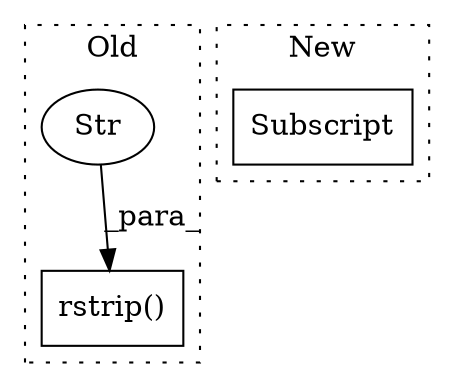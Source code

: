 digraph G {
subgraph cluster0 {
1 [label="rstrip()" a="75" s="3636,3652" l="11,1" shape="box"];
3 [label="Str" a="66" s="3647" l="5" shape="ellipse"];
label = "Old";
style="dotted";
}
subgraph cluster1 {
2 [label="Subscript" a="63" s="4004,0" l="19,0" shape="box"];
label = "New";
style="dotted";
}
3 -> 1 [label="_para_"];
}